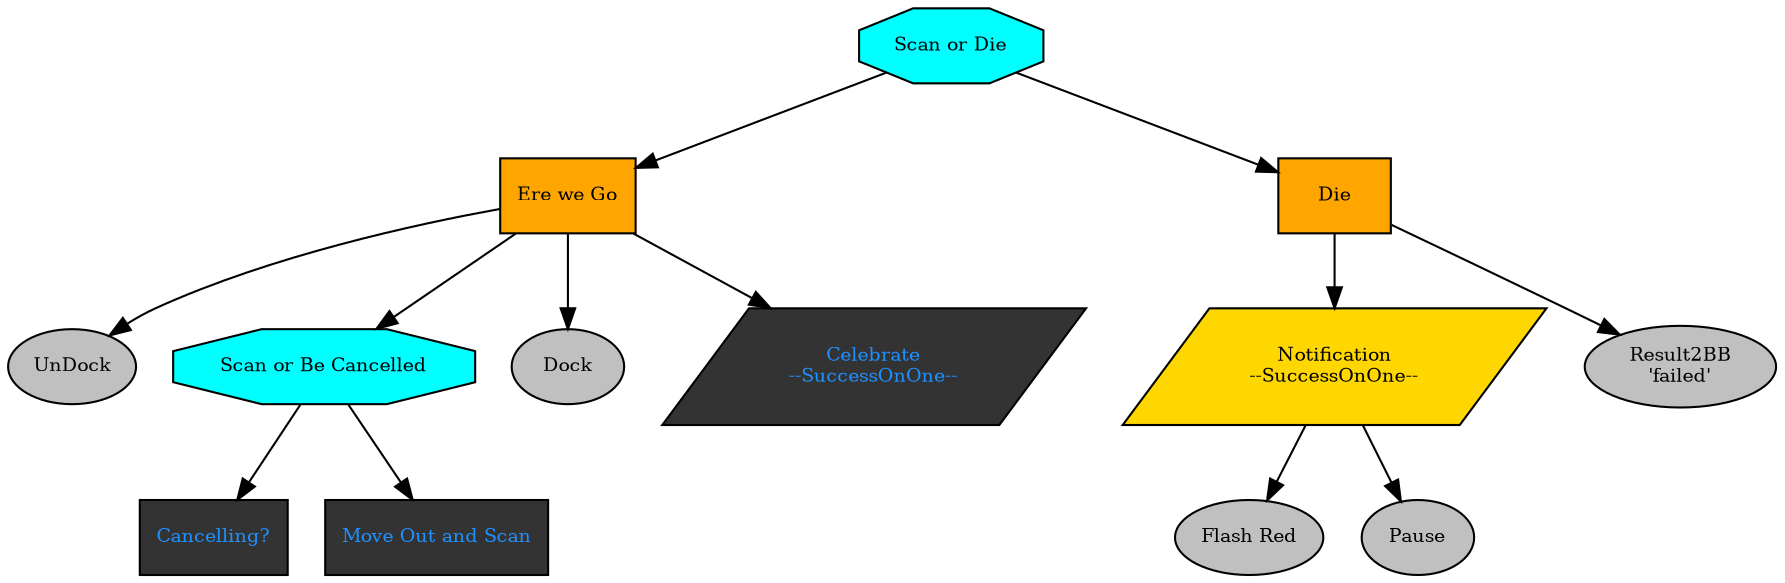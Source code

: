 digraph pastafarianism {
graph [fontname="times-roman"];
node [fontname="times-roman"];
edge [fontname="times-roman"];
"Scan or Die" [label="Scan or Die", shape=octagon, style=filled, fillcolor=cyan, fontsize=9, fontcolor=black];
"Ere we Go" [label="Ere we Go", shape=box, style=filled, fillcolor=orange, fontsize=9, fontcolor=black];
"Scan or Die" -> "Ere we Go";
UnDock [label=UnDock, shape=ellipse, style=filled, fillcolor=gray, fontsize=9, fontcolor=black];
"Ere we Go" -> UnDock;
"Scan or Be Cancelled" [label="Scan or Be Cancelled", shape=octagon, style=filled, fillcolor=cyan, fontsize=9, fontcolor=black];
"Ere we Go" -> "Scan or Be Cancelled";
"Cancelling?" [label="Cancelling?", shape=box, style=filled, fillcolor=gray20, fontsize=9, fontcolor=dodgerblue];
"Scan or Be Cancelled" -> "Cancelling?";
"Move Out and Scan" [label="Move Out and Scan", shape=box, style=filled, fillcolor=gray20, fontsize=9, fontcolor=dodgerblue];
"Scan or Be Cancelled" -> "Move Out and Scan";
Dock [label=Dock, shape=ellipse, style=filled, fillcolor=gray, fontsize=9, fontcolor=black];
"Ere we Go" -> Dock;
Celebrate [label="Celebrate\n--SuccessOnOne--", shape=parallelogram, style=filled, fillcolor=gray20, fontsize=9, fontcolor=dodgerblue];
"Ere we Go" -> Celebrate;
Die [label=Die, shape=box, style=filled, fillcolor=orange, fontsize=9, fontcolor=black];
"Scan or Die" -> Die;
Notification [label="Notification\n--SuccessOnOne--", shape=parallelogram, style=filled, fillcolor=gold, fontsize=9, fontcolor=black];
Die -> Notification;
"Flash Red" [label="Flash Red", shape=ellipse, style=filled, fillcolor=gray, fontsize=9, fontcolor=black];
Notification -> "Flash Red";
Pause [label=Pause, shape=ellipse, style=filled, fillcolor=gray, fontsize=9, fontcolor=black];
Notification -> Pause;
"Result2BB\n'failed'" [label="Result2BB\n'failed'", shape=ellipse, style=filled, fillcolor=gray, fontsize=9, fontcolor=black];
Die -> "Result2BB\n'failed'";
}
